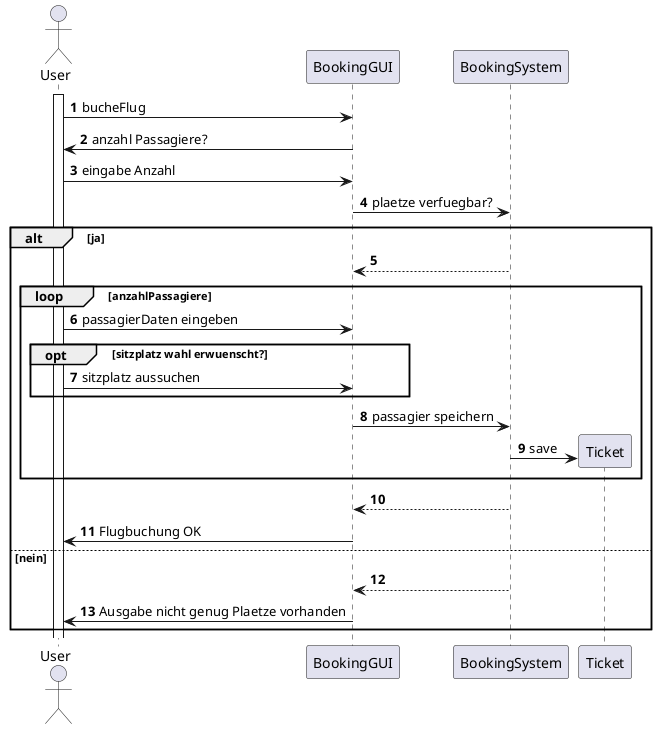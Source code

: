 @startuml
'https://plantuml.com/sequence-diagram

autonumber

actor User

activate User

User -> BookingGUI: bucheFlug
User <- BookingGUI: anzahl Passagiere?
User -> BookingGUI: eingabe Anzahl
BookingGUI -> BookingSystem: plaetze verfuegbar?

alt ja
BookingGUI <-- BookingSystem
loop anzahlPassagiere

User -> BookingGUI: passagierDaten eingeben

opt sitzplatz wahl erwuenscht?
User -> BookingGUI: sitzplatz aussuchen
end

BookingGUI -> BookingSystem: passagier speichern
BookingSystem -> Ticket ** : save
end
BookingGUI <-- BookingSystem
User <- BookingGUI : Flugbuchung OK

else nein
BookingGUI <-- BookingSystem
User <- BookingGUI: Ausgabe nicht genug Plaetze vorhanden
end


@enduml